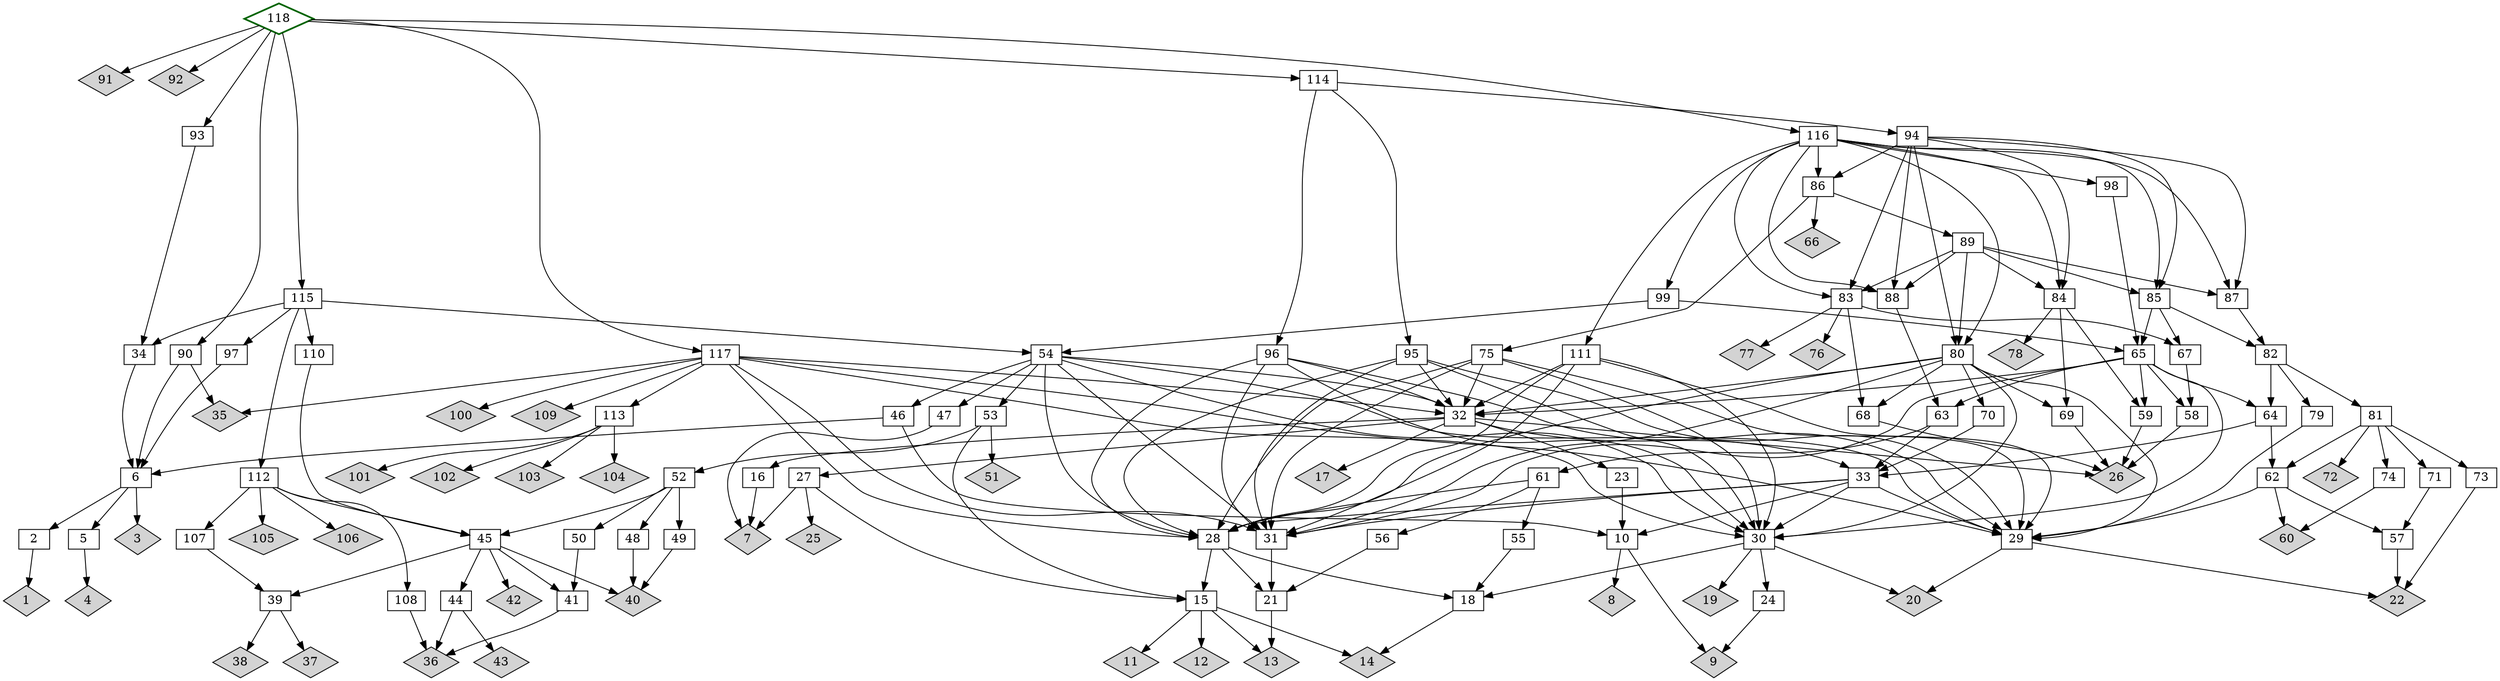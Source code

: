 digraph G {
	{
	node [shape=diamond, style=bold]
	118[color=darkgreen]
	}
	{
	node [shape=diamond, style=filled]
	1, 3, 4, 7, 8, 9, 11, 12, 13, 14, 17, 19, 20, 22, 25, 26, 35, 36, 37, 38, 40, 42, 43, 51, 60, 66, 72, 76, 77, 78, 91, 92, 100, 101, 102, 103, 104, 105, 106, 109 [fillcolour=grey]
	}
	{
	node [shape=box, width=0.5, height=0.3]
	2, 5, 6, 10, 15, 16, 18, 21, 23, 24, 27, 28, 29, 30, 31, 32, 33, 34, 39, 41, 44, 45, 46, 47, 48, 49, 50, 52, 53, 54, 55, 56, 57, 58, 59, 61, 62, 63, 64, 65, 67, 68, 69, 70, 71, 73, 74, 75, 79, 80, 81, 82, 83, 84, 85, 86, 87, 88, 89, 90, 93, 94, 95, 96, 97, 98, 99, 107, 108, 110, 111, 112, 113, 114, 115, 116, 117
	}
2 -> 1
5 -> 4
6 -> 2, 3, 5
10 -> 8, 9
15 -> 11, 12, 13, 14
16 -> 7
18 -> 14
21 -> 13
23 -> 10
24 -> 9
27 -> 7, 15, 25
28 -> 15, 18, 21
29 -> 20, 22
30 -> 18, 19, 20, 24
31 -> 21
32 -> 16, 17, 23, 26, 27, 33
33 -> 10, 28, 29, 30, 31
34 -> 6
39 -> 37, 38
41 -> 36
44 -> 36, 43
45 -> 39, 40, 41, 42, 44
46 -> 6, 10
47 -> 7
48 -> 40
49 -> 40
50 -> 41
52 -> 45, 48, 49, 50
53 -> 15, 51, 52
54 -> 28, 29, 30, 31, 32, 46, 47, 53
55 -> 18
56 -> 21
57 -> 22
58 -> 26
59 -> 26
61 -> 28, 55, 56
62 -> 29, 57, 60
63 -> 33, 61
64 -> 33, 62
65 -> 30, 31, 32, 58, 59, 63, 64
67 -> 58
68 -> 26
69 -> 26
70 -> 33
71 -> 57
73 -> 22
74 -> 60
75 -> 28, 29, 30, 31, 32
79 -> 29
80 -> 28, 29, 30, 31, 32, 68, 69, 70
81 -> 62, 71, 72, 73, 74
82 -> 64, 79, 81
83 -> 67, 68, 76, 77
84 -> 59, 69, 78
85 -> 65, 67, 82
86 -> 66, 75, 89
87 -> 82
88 -> 63
89 -> 80, 83, 84, 85, 87, 88
90 -> 6, 35
93 -> 34
94 -> 80, 83, 84, 85, 86, 87, 88
95 -> 28, 29, 30, 31, 32
96 -> 28, 29, 30, 31, 32
97 -> 6
98 -> 65
99 -> 54, 65
107 -> 39
108 -> 36
110 -> 45
111 -> 28, 29, 30, 31, 32
112 -> 45, 105, 106, 107, 108
113 -> 101, 102, 103, 104
114 -> 94, 95, 96
115 -> 34, 54, 97, 110, 112
116 -> 80, 83, 84, 85, 86, 87, 88, 98, 99, 111
117 -> 28, 29, 30, 31, 32, 35, 100, 109, 113
118 -> 90, 91, 92, 93, 114, 115, 116, 117
}